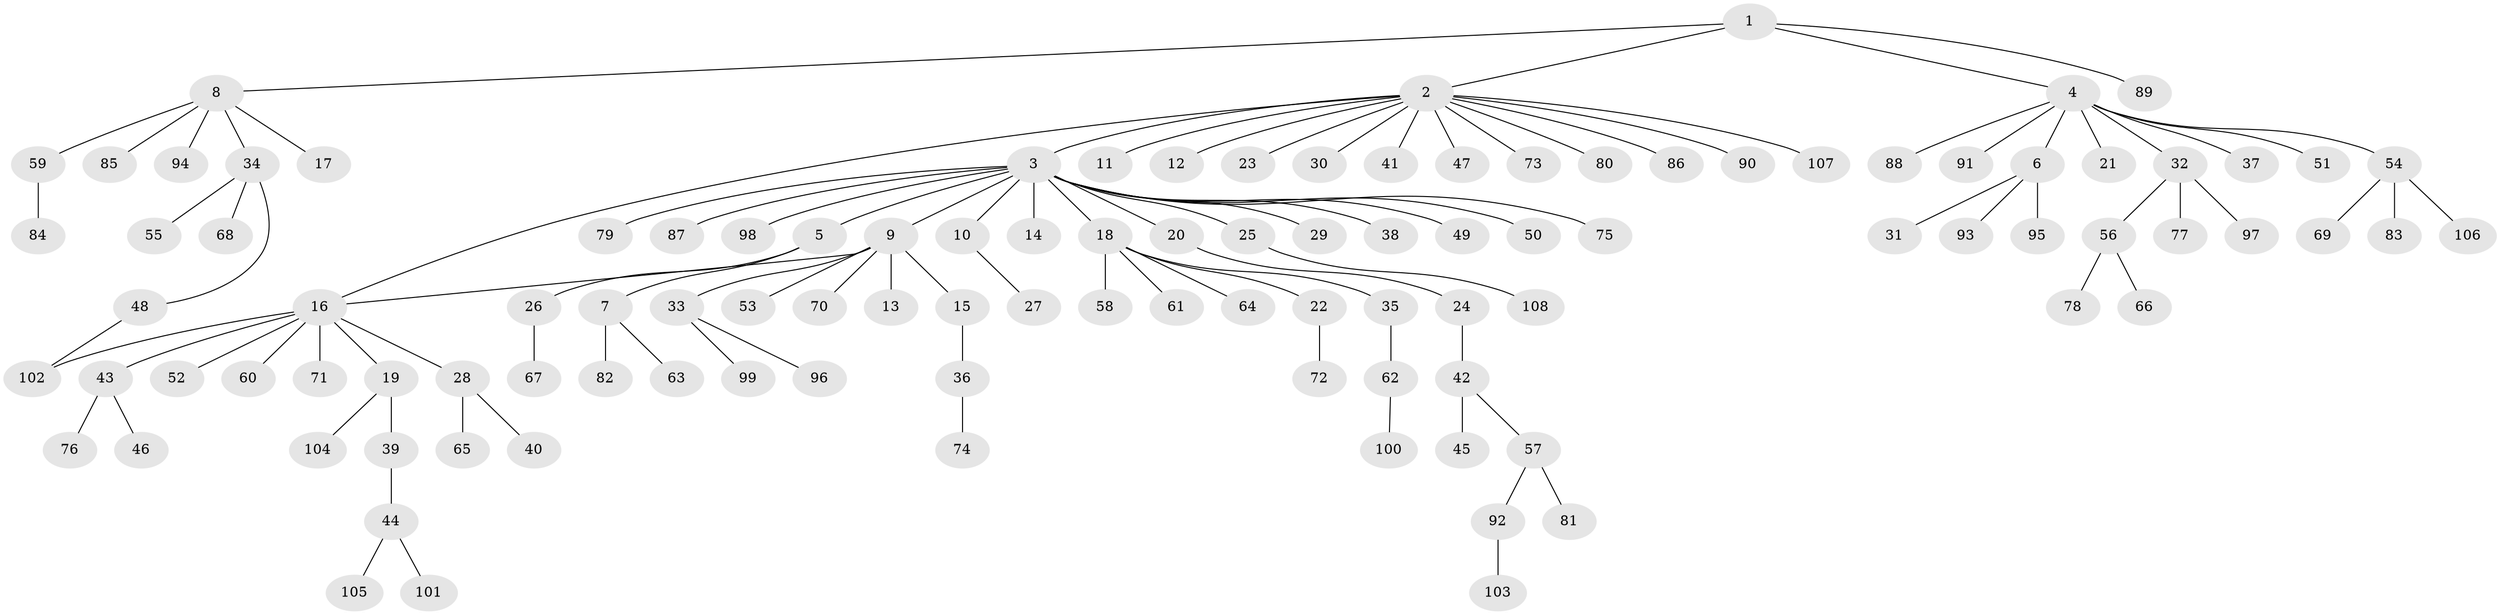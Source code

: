 // coarse degree distribution, {4: 0.023809523809523808, 13: 0.011904761904761904, 16: 0.011904761904761904, 11: 0.011904761904761904, 6: 0.011904761904761904, 7: 0.011904761904761904, 1: 0.7023809523809523, 8: 0.011904761904761904, 5: 0.011904761904761904, 2: 0.13095238095238096, 3: 0.05952380952380952}
// Generated by graph-tools (version 1.1) at 2025/41/03/06/25 10:41:50]
// undirected, 108 vertices, 109 edges
graph export_dot {
graph [start="1"]
  node [color=gray90,style=filled];
  1;
  2;
  3;
  4;
  5;
  6;
  7;
  8;
  9;
  10;
  11;
  12;
  13;
  14;
  15;
  16;
  17;
  18;
  19;
  20;
  21;
  22;
  23;
  24;
  25;
  26;
  27;
  28;
  29;
  30;
  31;
  32;
  33;
  34;
  35;
  36;
  37;
  38;
  39;
  40;
  41;
  42;
  43;
  44;
  45;
  46;
  47;
  48;
  49;
  50;
  51;
  52;
  53;
  54;
  55;
  56;
  57;
  58;
  59;
  60;
  61;
  62;
  63;
  64;
  65;
  66;
  67;
  68;
  69;
  70;
  71;
  72;
  73;
  74;
  75;
  76;
  77;
  78;
  79;
  80;
  81;
  82;
  83;
  84;
  85;
  86;
  87;
  88;
  89;
  90;
  91;
  92;
  93;
  94;
  95;
  96;
  97;
  98;
  99;
  100;
  101;
  102;
  103;
  104;
  105;
  106;
  107;
  108;
  1 -- 2;
  1 -- 4;
  1 -- 8;
  1 -- 89;
  2 -- 3;
  2 -- 11;
  2 -- 12;
  2 -- 16;
  2 -- 23;
  2 -- 30;
  2 -- 41;
  2 -- 47;
  2 -- 73;
  2 -- 80;
  2 -- 86;
  2 -- 90;
  2 -- 107;
  3 -- 5;
  3 -- 9;
  3 -- 10;
  3 -- 14;
  3 -- 18;
  3 -- 20;
  3 -- 25;
  3 -- 29;
  3 -- 38;
  3 -- 49;
  3 -- 50;
  3 -- 75;
  3 -- 79;
  3 -- 87;
  3 -- 98;
  4 -- 6;
  4 -- 21;
  4 -- 32;
  4 -- 37;
  4 -- 51;
  4 -- 54;
  4 -- 88;
  4 -- 91;
  5 -- 7;
  5 -- 26;
  6 -- 31;
  6 -- 93;
  6 -- 95;
  7 -- 63;
  7 -- 82;
  8 -- 17;
  8 -- 34;
  8 -- 59;
  8 -- 85;
  8 -- 94;
  9 -- 13;
  9 -- 15;
  9 -- 16;
  9 -- 33;
  9 -- 53;
  9 -- 70;
  10 -- 27;
  15 -- 36;
  16 -- 19;
  16 -- 28;
  16 -- 43;
  16 -- 52;
  16 -- 60;
  16 -- 71;
  16 -- 102;
  18 -- 22;
  18 -- 35;
  18 -- 58;
  18 -- 61;
  18 -- 64;
  19 -- 39;
  19 -- 104;
  20 -- 24;
  22 -- 72;
  24 -- 42;
  25 -- 108;
  26 -- 67;
  28 -- 40;
  28 -- 65;
  32 -- 56;
  32 -- 77;
  32 -- 97;
  33 -- 96;
  33 -- 99;
  34 -- 48;
  34 -- 55;
  34 -- 68;
  35 -- 62;
  36 -- 74;
  39 -- 44;
  42 -- 45;
  42 -- 57;
  43 -- 46;
  43 -- 76;
  44 -- 101;
  44 -- 105;
  48 -- 102;
  54 -- 69;
  54 -- 83;
  54 -- 106;
  56 -- 66;
  56 -- 78;
  57 -- 81;
  57 -- 92;
  59 -- 84;
  62 -- 100;
  92 -- 103;
}
